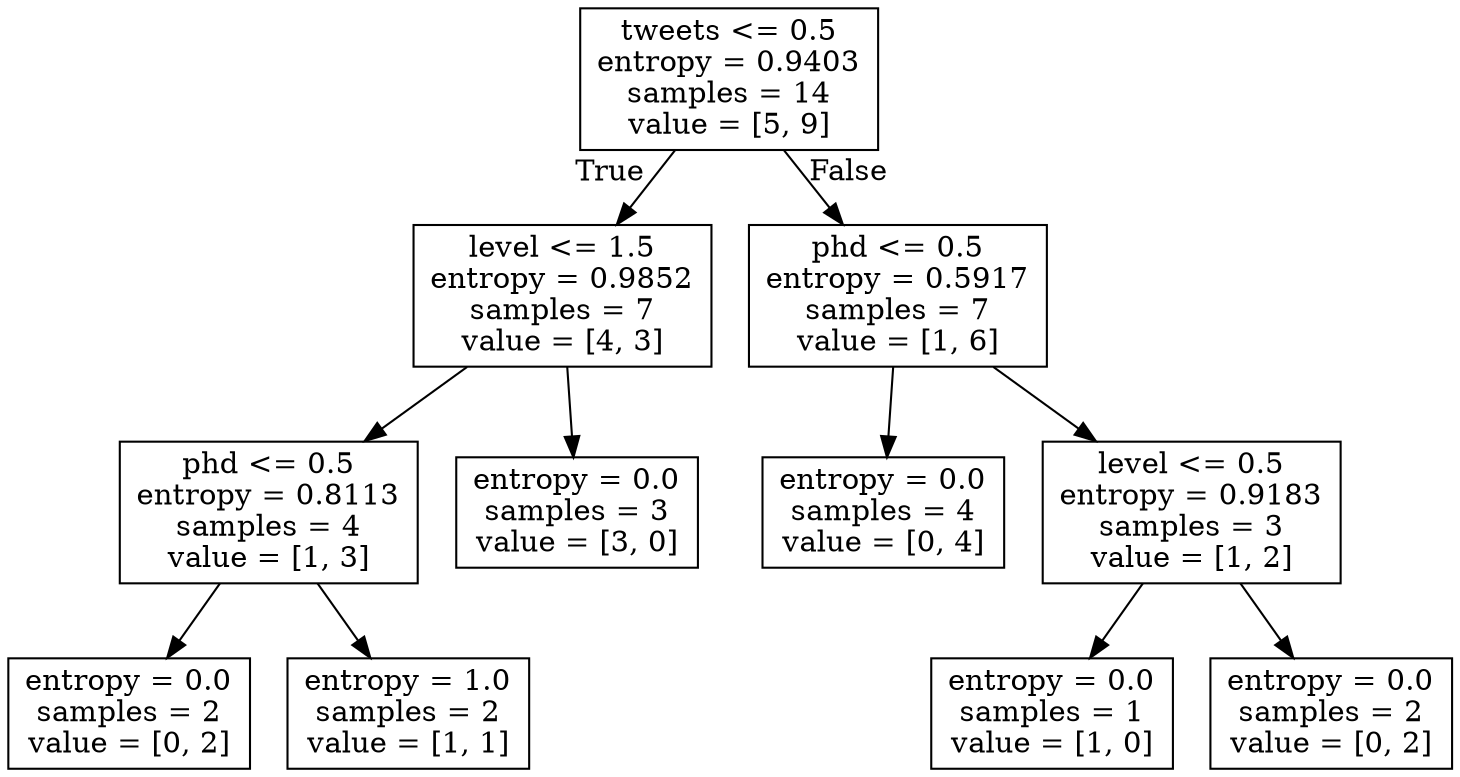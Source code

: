 digraph Tree {
node [shape=box] ;
0 [label="tweets <= 0.5\nentropy = 0.9403\nsamples = 14\nvalue = [5, 9]"] ;
1 [label="level <= 1.5\nentropy = 0.9852\nsamples = 7\nvalue = [4, 3]"] ;
0 -> 1 [labeldistance=2.5, labelangle=45, headlabel="True"] ;
2 [label="phd <= 0.5\nentropy = 0.8113\nsamples = 4\nvalue = [1, 3]"] ;
1 -> 2 ;
3 [label="entropy = 0.0\nsamples = 2\nvalue = [0, 2]"] ;
2 -> 3 ;
4 [label="entropy = 1.0\nsamples = 2\nvalue = [1, 1]"] ;
2 -> 4 ;
5 [label="entropy = 0.0\nsamples = 3\nvalue = [3, 0]"] ;
1 -> 5 ;
6 [label="phd <= 0.5\nentropy = 0.5917\nsamples = 7\nvalue = [1, 6]"] ;
0 -> 6 [labeldistance=2.5, labelangle=-45, headlabel="False"] ;
7 [label="entropy = 0.0\nsamples = 4\nvalue = [0, 4]"] ;
6 -> 7 ;
8 [label="level <= 0.5\nentropy = 0.9183\nsamples = 3\nvalue = [1, 2]"] ;
6 -> 8 ;
9 [label="entropy = 0.0\nsamples = 1\nvalue = [1, 0]"] ;
8 -> 9 ;
10 [label="entropy = 0.0\nsamples = 2\nvalue = [0, 2]"] ;
8 -> 10 ;
}